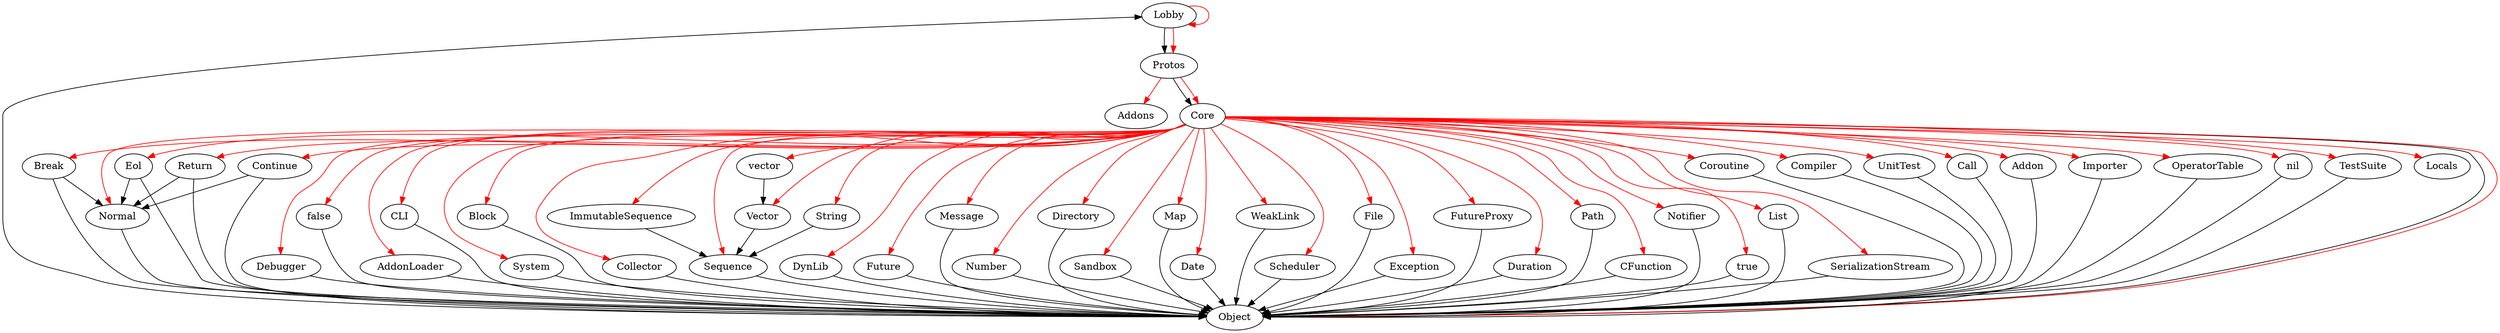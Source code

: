 digraph {
	/* protos */
	Lobby -> Protos;
	Protos -> Core;
	Core -> Object;
	Object -> Lobby;
	Break -> Object;
	Break -> Normal;
	Debugger -> Object
	false -> Object
	AddonLoader -> Object
	CLI -> Object
	System -> Object
	Block -> Object
	Collector -> Object
	vector -> Vector
	Sequence -> Object
	DynLib -> Object
	Future -> Object
	Message -> Object
	Number -> Object
	Directory -> Object
	Sandbox -> Object
	Map -> Object
	Date -> Object
	WeakLink -> Object
	Scheduler -> Object
	File -> Object
	Eol -> Object
	Eol -> Normal;
	Return -> Object
	Return -> Normal;
	Continue -> Object;
	Continue -> Normal;
	Exception -> Object
	Vector -> Sequence
	FutureProxy -> Object
	Duration -> Object
	String -> Sequence
	Normal -> Object
	Path -> Object
	CFunction -> Object
	Notifier -> Object
	true -> Object
	List -> Object
	SerializationStream -> Object
	Coroutine -> Object
	Locals /* seems not to have any protos */
	Compiler -> Object
	UnitTest -> Object
	Call -> Object
	Addon -> Object
	Importer -> Object
	ImmutableSequence -> Sequence
	OperatorTable -> Object
	nil -> Object
	TestSuite -> Object
	/* Slots */
	edge [arrowsize=1 color=red];
	Lobby -> Lobby;
	Lobby -> Protos; 
	Protos -> Addons;
	Protos -> Core;
	Core -> Break;
	Core -> Debugger;
	Core -> false;
	Core -> AddonLoader;
	Core -> CLI;
	Core -> System;
	Core -> Block;
	Core -> Collector;
	Core -> vector;
	Core -> Sequence;
	Core -> DynLib;
	Core -> Future;
	Core -> Message;
	Core -> Number;
	Core -> Directory;
	Core -> Sandbox;
	Core -> Map;
	Core -> Date;
	Core -> WeakLink;
	Core -> Scheduler;
	Core -> File;
	Core -> Eol;
	Core -> Return;
	Core -> Continue;
	Core -> Exception;
	Core -> Vector;
	Core -> FutureProxy;
	Core -> Duration;
	Core -> String;
	Core -> Normal;
	Core -> Path;
	Core -> CFunction;
	Core -> Notifier;
	Core -> true;
	Core -> List;
	Core -> SerializationStream;
	Core -> Coroutine;
	Core -> Locals;
	Core -> Compiler;
	Core -> UnitTest;
	Core -> Call;
	Core -> Addon;
	Core -> Importer;
	Core -> ImmutableSequence;
	Core -> OperatorTable;
	Core -> Object;
	Core -> nil;
	Core -> TestSuite;
}
